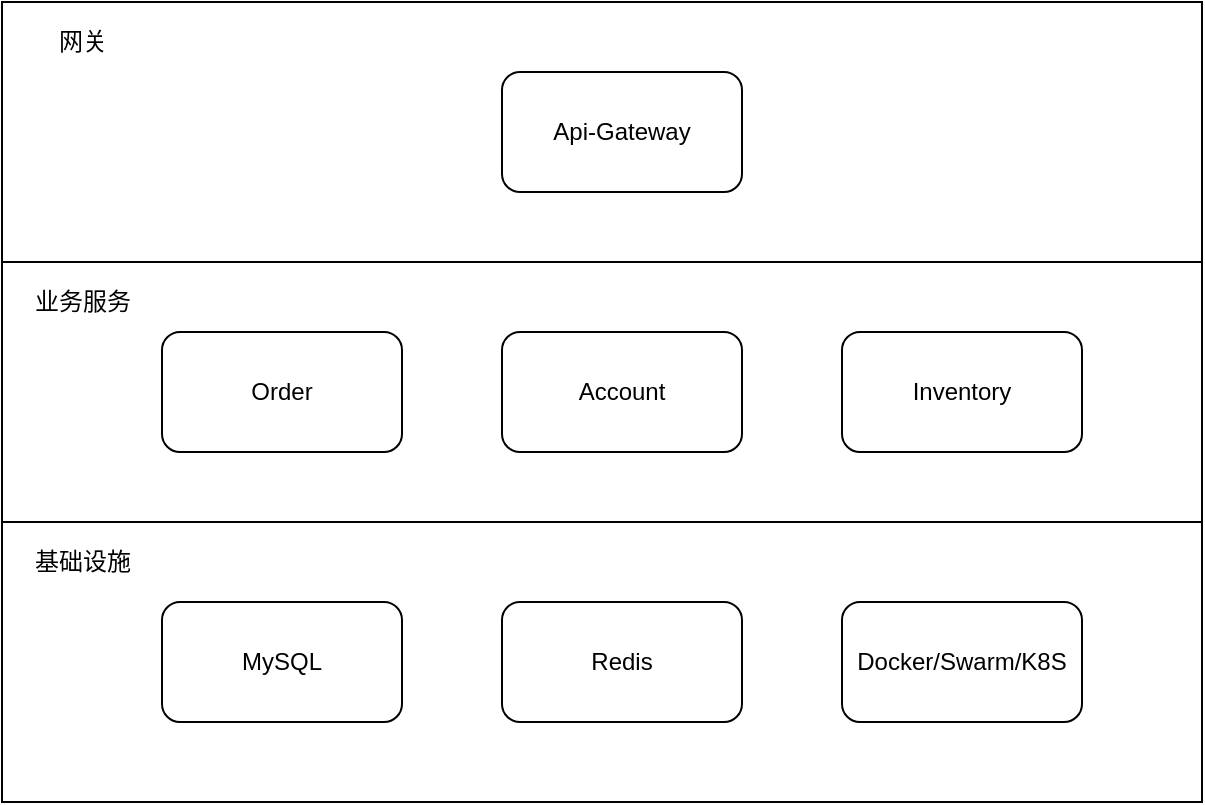 <mxfile version="13.7.9" type="device"><diagram id="x_2U894-GBWNSdnptGsr" name="Page-1"><mxGraphModel dx="2455" dy="1017" grid="1" gridSize="10" guides="1" tooltips="1" connect="1" arrows="1" fold="1" page="1" pageScale="1" pageWidth="3300" pageHeight="4681" math="0" shadow="0"><root><mxCell id="0"/><mxCell id="1" parent="0"/><mxCell id="X8Oa2Ow-HjKyksoOGKIN-13" value="" style="whiteSpace=wrap;html=1;" parent="1" vertex="1"><mxGeometry x="900" y="1770" width="600" height="130" as="geometry"/></mxCell><mxCell id="X8Oa2Ow-HjKyksoOGKIN-14" value="网关" style="text;html=1;align=center;verticalAlign=middle;resizable=0;points=[];autosize=1;" parent="1" vertex="1"><mxGeometry x="920" y="1780" width="40" height="20" as="geometry"/></mxCell><mxCell id="X8Oa2Ow-HjKyksoOGKIN-11" value="" style="whiteSpace=wrap;html=1;" parent="1" vertex="1"><mxGeometry x="900" y="1900" width="600" height="130" as="geometry"/></mxCell><mxCell id="X8Oa2Ow-HjKyksoOGKIN-2" value="" style="whiteSpace=wrap;html=1;" parent="1" vertex="1"><mxGeometry x="900" y="2030" width="600" height="140" as="geometry"/></mxCell><mxCell id="X8Oa2Ow-HjKyksoOGKIN-3" value="基础设施" style="text;html=1;align=center;verticalAlign=middle;resizable=0;points=[];autosize=1;" parent="1" vertex="1"><mxGeometry x="910" y="2040" width="60" height="20" as="geometry"/></mxCell><mxCell id="X8Oa2Ow-HjKyksoOGKIN-4" value="MySQL" style="whiteSpace=wrap;html=1;rounded=1;" parent="1" vertex="1"><mxGeometry x="980" y="2070" width="120" height="60" as="geometry"/></mxCell><mxCell id="X8Oa2Ow-HjKyksoOGKIN-5" value="Redis" style="whiteSpace=wrap;html=1;rounded=1;" parent="1" vertex="1"><mxGeometry x="1150" y="2070" width="120" height="60" as="geometry"/></mxCell><mxCell id="X8Oa2Ow-HjKyksoOGKIN-7" value="Order" style="whiteSpace=wrap;html=1;rounded=1;" parent="1" vertex="1"><mxGeometry x="980" y="1935" width="120" height="60" as="geometry"/></mxCell><mxCell id="X8Oa2Ow-HjKyksoOGKIN-8" value="Account" style="whiteSpace=wrap;html=1;rounded=1;" parent="1" vertex="1"><mxGeometry x="1150" y="1935" width="120" height="60" as="geometry"/></mxCell><mxCell id="X8Oa2Ow-HjKyksoOGKIN-9" value="Inventory" style="whiteSpace=wrap;html=1;rounded=1;" parent="1" vertex="1"><mxGeometry x="1320" y="1935" width="120" height="60" as="geometry"/></mxCell><mxCell id="X8Oa2Ow-HjKyksoOGKIN-10" value="Api-Gateway" style="whiteSpace=wrap;html=1;rounded=1;" parent="1" vertex="1"><mxGeometry x="1150" y="1805" width="120" height="60" as="geometry"/></mxCell><mxCell id="X8Oa2Ow-HjKyksoOGKIN-12" value="业务服务" style="text;html=1;align=center;verticalAlign=middle;resizable=0;points=[];autosize=1;" parent="1" vertex="1"><mxGeometry x="910" y="1910" width="60" height="20" as="geometry"/></mxCell><mxCell id="X8Oa2Ow-HjKyksoOGKIN-15" value="Docker/Swarm/K8S" style="whiteSpace=wrap;html=1;rounded=1;" parent="1" vertex="1"><mxGeometry x="1320" y="2070" width="120" height="60" as="geometry"/></mxCell></root></mxGraphModel></diagram></mxfile>